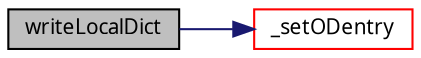 digraph G
{
  edge [fontname="FreeSans.ttf",fontsize=10,labelfontname="FreeSans.ttf",labelfontsize=10];
  node [fontname="FreeSans.ttf",fontsize=10,shape=record];
  rankdir=LR;
  Node1 [label="writeLocalDict",height=0.2,width=0.4,color="black", fillcolor="grey75", style="filled" fontcolor="black"];
  Node1 -> Node2 [color="midnightblue",fontsize=10,style="solid"];
  Node2 [label="_setODentry",height=0.2,width=0.4,color="red", fillcolor="white", style="filled",URL="$objacces_8c.html#72f69950be4a1352fc78648c71454820"];
}

